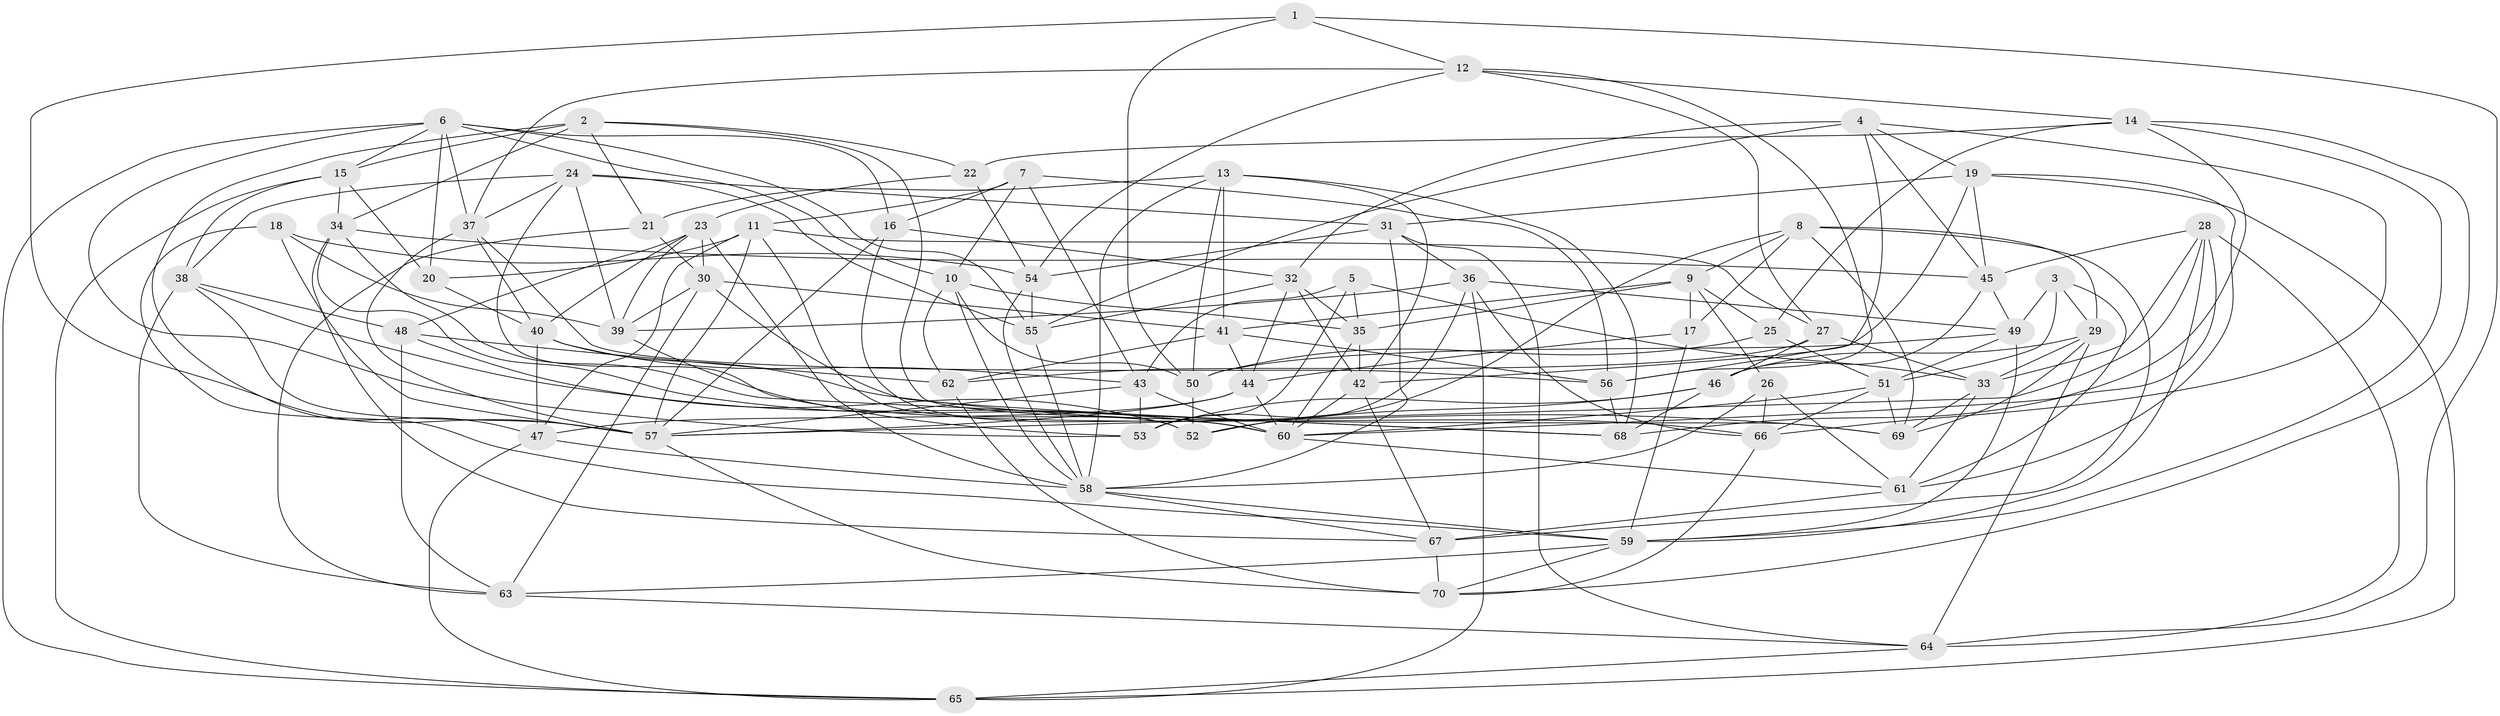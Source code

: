 // original degree distribution, {4: 1.0}
// Generated by graph-tools (version 1.1) at 2025/26/03/09/25 03:26:52]
// undirected, 70 vertices, 205 edges
graph export_dot {
graph [start="1"]
  node [color=gray90,style=filled];
  1;
  2;
  3;
  4;
  5;
  6;
  7;
  8;
  9;
  10;
  11;
  12;
  13;
  14;
  15;
  16;
  17;
  18;
  19;
  20;
  21;
  22;
  23;
  24;
  25;
  26;
  27;
  28;
  29;
  30;
  31;
  32;
  33;
  34;
  35;
  36;
  37;
  38;
  39;
  40;
  41;
  42;
  43;
  44;
  45;
  46;
  47;
  48;
  49;
  50;
  51;
  52;
  53;
  54;
  55;
  56;
  57;
  58;
  59;
  60;
  61;
  62;
  63;
  64;
  65;
  66;
  67;
  68;
  69;
  70;
  1 -- 12 [weight=1.0];
  1 -- 50 [weight=1.0];
  1 -- 57 [weight=1.0];
  1 -- 64 [weight=1.0];
  2 -- 15 [weight=1.0];
  2 -- 21 [weight=1.0];
  2 -- 22 [weight=1.0];
  2 -- 34 [weight=1.0];
  2 -- 47 [weight=1.0];
  2 -- 69 [weight=1.0];
  3 -- 29 [weight=1.0];
  3 -- 49 [weight=1.0];
  3 -- 51 [weight=1.0];
  3 -- 61 [weight=1.0];
  4 -- 19 [weight=1.0];
  4 -- 32 [weight=1.0];
  4 -- 45 [weight=1.0];
  4 -- 55 [weight=1.0];
  4 -- 56 [weight=1.0];
  4 -- 66 [weight=1.0];
  5 -- 33 [weight=1.0];
  5 -- 35 [weight=1.0];
  5 -- 43 [weight=1.0];
  5 -- 53 [weight=1.0];
  6 -- 10 [weight=1.0];
  6 -- 15 [weight=1.0];
  6 -- 16 [weight=1.0];
  6 -- 20 [weight=1.0];
  6 -- 37 [weight=1.0];
  6 -- 53 [weight=1.0];
  6 -- 55 [weight=1.0];
  6 -- 65 [weight=1.0];
  7 -- 10 [weight=1.0];
  7 -- 11 [weight=1.0];
  7 -- 16 [weight=2.0];
  7 -- 43 [weight=1.0];
  7 -- 56 [weight=1.0];
  8 -- 9 [weight=1.0];
  8 -- 17 [weight=1.0];
  8 -- 29 [weight=1.0];
  8 -- 52 [weight=1.0];
  8 -- 67 [weight=1.0];
  8 -- 69 [weight=1.0];
  9 -- 17 [weight=1.0];
  9 -- 25 [weight=1.0];
  9 -- 26 [weight=1.0];
  9 -- 35 [weight=1.0];
  9 -- 41 [weight=1.0];
  10 -- 35 [weight=1.0];
  10 -- 50 [weight=1.0];
  10 -- 58 [weight=1.0];
  10 -- 62 [weight=1.0];
  11 -- 20 [weight=1.0];
  11 -- 27 [weight=1.0];
  11 -- 47 [weight=1.0];
  11 -- 52 [weight=1.0];
  11 -- 57 [weight=1.0];
  12 -- 14 [weight=1.0];
  12 -- 27 [weight=1.0];
  12 -- 37 [weight=1.0];
  12 -- 54 [weight=1.0];
  12 -- 56 [weight=1.0];
  13 -- 21 [weight=1.0];
  13 -- 41 [weight=1.0];
  13 -- 42 [weight=1.0];
  13 -- 50 [weight=1.0];
  13 -- 58 [weight=1.0];
  13 -- 68 [weight=1.0];
  14 -- 22 [weight=1.0];
  14 -- 25 [weight=1.0];
  14 -- 59 [weight=1.0];
  14 -- 60 [weight=1.0];
  14 -- 70 [weight=1.0];
  15 -- 20 [weight=1.0];
  15 -- 34 [weight=1.0];
  15 -- 38 [weight=1.0];
  15 -- 65 [weight=1.0];
  16 -- 32 [weight=1.0];
  16 -- 57 [weight=1.0];
  16 -- 60 [weight=1.0];
  17 -- 44 [weight=1.0];
  17 -- 59 [weight=1.0];
  18 -- 39 [weight=1.0];
  18 -- 54 [weight=1.0];
  18 -- 57 [weight=1.0];
  18 -- 59 [weight=1.0];
  19 -- 31 [weight=1.0];
  19 -- 42 [weight=1.0];
  19 -- 45 [weight=1.0];
  19 -- 61 [weight=1.0];
  19 -- 65 [weight=1.0];
  20 -- 40 [weight=1.0];
  21 -- 30 [weight=1.0];
  21 -- 63 [weight=1.0];
  22 -- 23 [weight=1.0];
  22 -- 54 [weight=1.0];
  23 -- 30 [weight=1.0];
  23 -- 39 [weight=1.0];
  23 -- 40 [weight=1.0];
  23 -- 48 [weight=1.0];
  23 -- 58 [weight=1.0];
  24 -- 31 [weight=1.0];
  24 -- 37 [weight=1.0];
  24 -- 38 [weight=1.0];
  24 -- 39 [weight=1.0];
  24 -- 55 [weight=1.0];
  24 -- 66 [weight=1.0];
  25 -- 50 [weight=1.0];
  25 -- 51 [weight=1.0];
  26 -- 58 [weight=1.0];
  26 -- 61 [weight=1.0];
  26 -- 66 [weight=1.0];
  27 -- 33 [weight=1.0];
  27 -- 46 [weight=1.0];
  27 -- 62 [weight=2.0];
  28 -- 33 [weight=1.0];
  28 -- 45 [weight=1.0];
  28 -- 57 [weight=1.0];
  28 -- 59 [weight=1.0];
  28 -- 64 [weight=1.0];
  28 -- 68 [weight=1.0];
  29 -- 33 [weight=1.0];
  29 -- 46 [weight=1.0];
  29 -- 64 [weight=1.0];
  29 -- 69 [weight=1.0];
  30 -- 39 [weight=1.0];
  30 -- 41 [weight=1.0];
  30 -- 63 [weight=1.0];
  30 -- 68 [weight=1.0];
  31 -- 36 [weight=1.0];
  31 -- 54 [weight=1.0];
  31 -- 58 [weight=1.0];
  31 -- 64 [weight=1.0];
  32 -- 35 [weight=1.0];
  32 -- 42 [weight=1.0];
  32 -- 44 [weight=1.0];
  32 -- 55 [weight=1.0];
  33 -- 61 [weight=1.0];
  33 -- 69 [weight=1.0];
  34 -- 45 [weight=1.0];
  34 -- 60 [weight=1.0];
  34 -- 67 [weight=1.0];
  34 -- 68 [weight=1.0];
  35 -- 42 [weight=1.0];
  35 -- 60 [weight=1.0];
  36 -- 39 [weight=1.0];
  36 -- 49 [weight=1.0];
  36 -- 53 [weight=1.0];
  36 -- 65 [weight=1.0];
  36 -- 66 [weight=1.0];
  37 -- 40 [weight=1.0];
  37 -- 56 [weight=1.0];
  37 -- 57 [weight=1.0];
  38 -- 48 [weight=1.0];
  38 -- 57 [weight=1.0];
  38 -- 60 [weight=1.0];
  38 -- 63 [weight=1.0];
  39 -- 53 [weight=1.0];
  40 -- 43 [weight=1.0];
  40 -- 47 [weight=1.0];
  40 -- 69 [weight=1.0];
  41 -- 44 [weight=1.0];
  41 -- 56 [weight=1.0];
  41 -- 62 [weight=1.0];
  42 -- 60 [weight=1.0];
  42 -- 67 [weight=1.0];
  43 -- 53 [weight=1.0];
  43 -- 57 [weight=1.0];
  43 -- 60 [weight=1.0];
  44 -- 47 [weight=1.0];
  44 -- 57 [weight=1.0];
  44 -- 60 [weight=1.0];
  45 -- 46 [weight=1.0];
  45 -- 49 [weight=1.0];
  46 -- 52 [weight=1.0];
  46 -- 53 [weight=1.0];
  46 -- 68 [weight=1.0];
  47 -- 58 [weight=1.0];
  47 -- 65 [weight=1.0];
  48 -- 52 [weight=2.0];
  48 -- 62 [weight=1.0];
  48 -- 63 [weight=1.0];
  49 -- 50 [weight=1.0];
  49 -- 51 [weight=1.0];
  49 -- 59 [weight=1.0];
  50 -- 52 [weight=1.0];
  51 -- 60 [weight=1.0];
  51 -- 66 [weight=1.0];
  51 -- 69 [weight=1.0];
  54 -- 55 [weight=1.0];
  54 -- 58 [weight=1.0];
  55 -- 58 [weight=1.0];
  56 -- 68 [weight=1.0];
  57 -- 70 [weight=1.0];
  58 -- 59 [weight=1.0];
  58 -- 67 [weight=1.0];
  59 -- 63 [weight=1.0];
  59 -- 70 [weight=1.0];
  60 -- 61 [weight=1.0];
  61 -- 67 [weight=1.0];
  62 -- 70 [weight=1.0];
  63 -- 64 [weight=1.0];
  64 -- 65 [weight=1.0];
  66 -- 70 [weight=1.0];
  67 -- 70 [weight=1.0];
}
